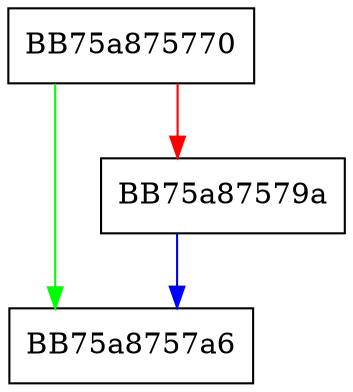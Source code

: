 digraph LoadDlpBlanketPolicyExemptionDbVar {
  node [shape="box"];
  graph [splines=ortho];
  BB75a875770 -> BB75a8757a6 [color="green"];
  BB75a875770 -> BB75a87579a [color="red"];
  BB75a87579a -> BB75a8757a6 [color="blue"];
}